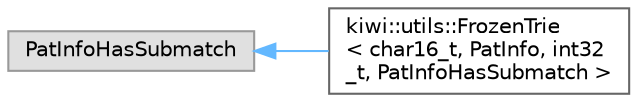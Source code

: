 digraph "Graphical Class Hierarchy"
{
 // LATEX_PDF_SIZE
  bgcolor="transparent";
  edge [fontname=Helvetica,fontsize=10,labelfontname=Helvetica,labelfontsize=10];
  node [fontname=Helvetica,fontsize=10,shape=box,height=0.2,width=0.4];
  rankdir="LR";
  Node0 [id="Node000000",label="PatInfoHasSubmatch",height=0.2,width=0.4,color="grey60", fillcolor="#E0E0E0", style="filled",tooltip=" "];
  Node0 -> Node1 [id="edge12_Node000000_Node000001",dir="back",color="steelblue1",style="solid",tooltip=" "];
  Node1 [id="Node000001",label="kiwi::utils::FrozenTrie\l\< char16_t, PatInfo, int32\l_t, PatInfoHasSubmatch \>",height=0.2,width=0.4,color="grey40", fillcolor="white", style="filled",URL="$classkiwi_1_1utils_1_1FrozenTrie.html",tooltip=" "];
}
